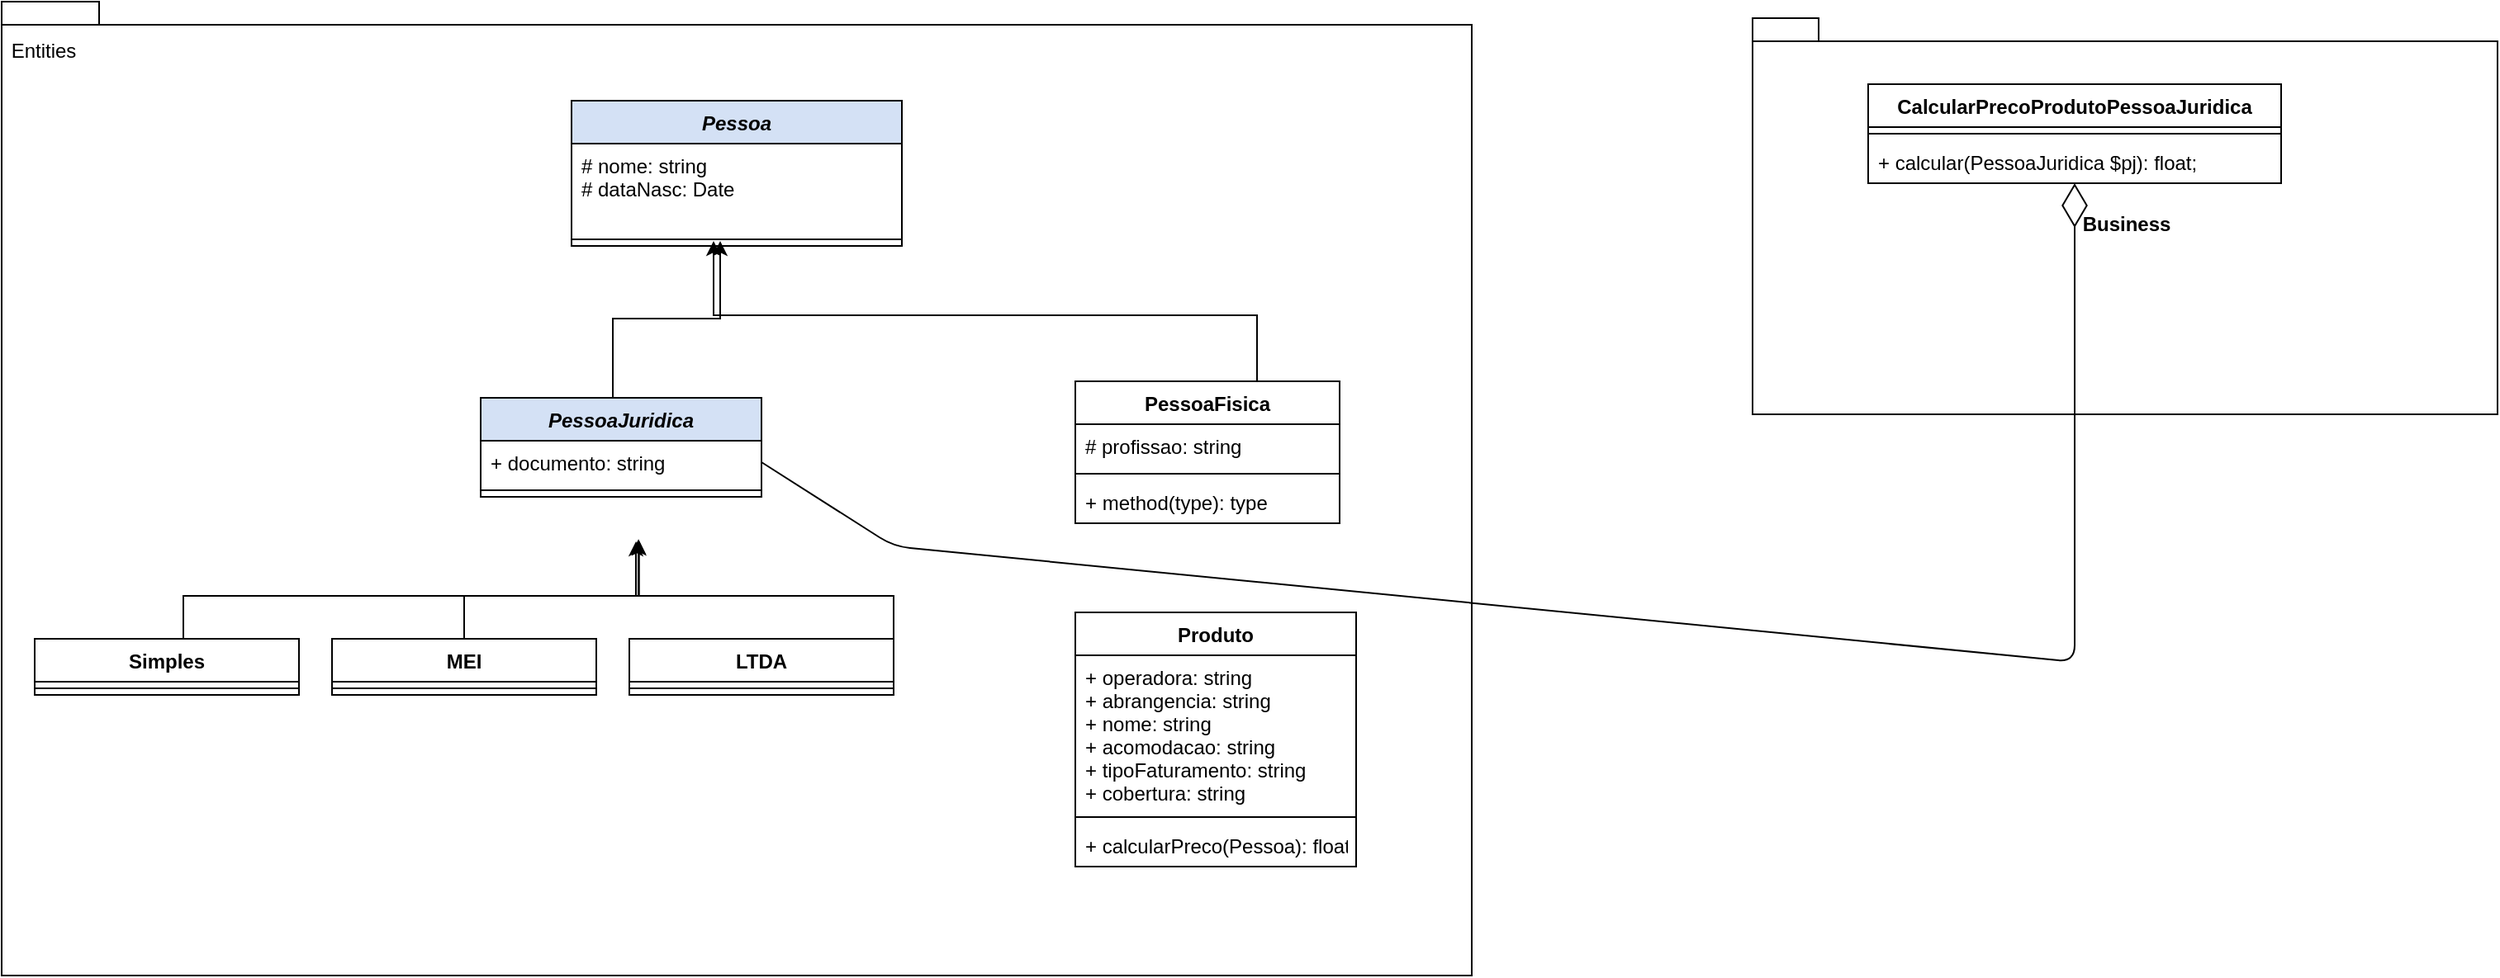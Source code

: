 <mxfile version="13.0.3" type="device"><diagram name="Page-1" id="b5b7bab2-c9e2-2cf4-8b2a-24fd1a2a6d21"><mxGraphModel dx="2454" dy="825" grid="1" gridSize="10" guides="1" tooltips="1" connect="1" arrows="1" fold="1" page="1" pageScale="1" pageWidth="827" pageHeight="1169" background="#ffffff" math="0" shadow="0"><root><mxCell id="0"/><mxCell id="1" parent="0"/><mxCell id="ACUnNYRJ-n0POt-Zi2eO-4" value="Business" style="shape=folder;fontStyle=1;spacingTop=10;tabWidth=40;tabHeight=14;tabPosition=left;html=1;" vertex="1" parent="1"><mxGeometry x="260" y="40" width="451" height="240" as="geometry"/></mxCell><mxCell id="ACUnNYRJ-n0POt-Zi2eO-1" value="" style="shape=folder;fontStyle=1;spacingTop=10;tabWidth=40;tabHeight=14;tabPosition=left;html=1;" vertex="1" parent="1"><mxGeometry x="-800" y="30" width="890" height="590" as="geometry"/></mxCell><mxCell id="AB4BwRvVu5qbRc6khVoJ-5" style="edgeStyle=orthogonalEdgeStyle;rounded=0;orthogonalLoop=1;jettySize=auto;html=1;" parent="1" edge="1"><mxGeometry relative="1" as="geometry"><mxPoint x="-369" y="175" as="targetPoint"/><Array as="points"><mxPoint x="-40" y="220"/><mxPoint x="-369" y="220"/></Array><mxPoint x="-40" y="270" as="sourcePoint"/></mxGeometry></mxCell><mxCell id="AB4BwRvVu5qbRc6khVoJ-10" style="edgeStyle=orthogonalEdgeStyle;rounded=0;orthogonalLoop=1;jettySize=auto;html=1;" parent="1" source="AB4BwRvVu5qbRc6khVoJ-6" edge="1"><mxGeometry relative="1" as="geometry"><Array as="points"><mxPoint x="-430" y="222"/><mxPoint x="-365" y="222"/></Array><mxPoint x="-365" y="175" as="targetPoint"/></mxGeometry></mxCell><mxCell id="AB4BwRvVu5qbRc6khVoJ-15" style="edgeStyle=orthogonalEdgeStyle;rounded=0;orthogonalLoop=1;jettySize=auto;html=1;entryX=0.562;entryY=0.984;entryDx=0;entryDy=0;entryPerimeter=0;" parent="1" source="AB4BwRvVu5qbRc6khVoJ-11" edge="1"><mxGeometry relative="1" as="geometry"><mxPoint x="-414.46" y="355.584" as="targetPoint"/><Array as="points"><mxPoint x="-520" y="390"/><mxPoint x="-414" y="390"/></Array></mxGeometry></mxCell><mxCell id="AB4BwRvVu5qbRc6khVoJ-20" style="edgeStyle=orthogonalEdgeStyle;rounded=0;orthogonalLoop=1;jettySize=auto;html=1;entryX=0.553;entryY=1.038;entryDx=0;entryDy=0;entryPerimeter=0;" parent="1" source="AB4BwRvVu5qbRc6khVoJ-16" edge="1"><mxGeometry relative="1" as="geometry"><mxPoint x="-415.99" y="356.988" as="targetPoint"/><Array as="points"><mxPoint x="-260" y="390"/><mxPoint x="-416" y="390"/></Array></mxGeometry></mxCell><mxCell id="AB4BwRvVu5qbRc6khVoJ-25" style="edgeStyle=orthogonalEdgeStyle;rounded=0;orthogonalLoop=1;jettySize=auto;html=1;entryX=0.564;entryY=1.02;entryDx=0;entryDy=0;entryPerimeter=0;exitX=0.5;exitY=0;exitDx=0;exitDy=0;" parent="1" source="AB4BwRvVu5qbRc6khVoJ-21" edge="1"><mxGeometry relative="1" as="geometry"><mxPoint x="-414.12" y="356.52" as="targetPoint"/><Array as="points"><mxPoint x="-690" y="390"/><mxPoint x="-414" y="390"/></Array></mxGeometry></mxCell><mxCell id="ACUnNYRJ-n0POt-Zi2eO-2" value="Entities" style="text;html=1;align=center;verticalAlign=middle;resizable=0;points=[];autosize=1;" vertex="1" parent="1"><mxGeometry x="-800" y="50" width="50" height="20" as="geometry"/></mxCell><mxCell id="AB4BwRvVu5qbRc6khVoJ-6" value="PessoaJuridica" style="swimlane;fontStyle=3;align=center;verticalAlign=top;childLayout=stackLayout;horizontal=1;startSize=26;horizontalStack=0;resizeParent=1;resizeParentMax=0;resizeLast=0;collapsible=1;marginBottom=0;fillColor=#D4E1F5;" parent="1" vertex="1"><mxGeometry x="-510" y="270" width="170" height="60" as="geometry"/></mxCell><mxCell id="AB4BwRvVu5qbRc6khVoJ-7" value="+ documento: string" style="text;strokeColor=none;fillColor=none;align=left;verticalAlign=top;spacingLeft=4;spacingRight=4;overflow=hidden;rotatable=0;points=[[0,0.5],[1,0.5]];portConstraint=eastwest;" parent="AB4BwRvVu5qbRc6khVoJ-6" vertex="1"><mxGeometry y="26" width="170" height="26" as="geometry"/></mxCell><mxCell id="AB4BwRvVu5qbRc6khVoJ-8" value="" style="line;strokeWidth=1;fillColor=none;align=left;verticalAlign=middle;spacingTop=-1;spacingLeft=3;spacingRight=3;rotatable=0;labelPosition=right;points=[];portConstraint=eastwest;" parent="AB4BwRvVu5qbRc6khVoJ-6" vertex="1"><mxGeometry y="52" width="170" height="8" as="geometry"/></mxCell><mxCell id="AB4BwRvVu5qbRc6khVoJ-11" value="MEI" style="swimlane;fontStyle=1;align=center;verticalAlign=top;childLayout=stackLayout;horizontal=1;startSize=26;horizontalStack=0;resizeParent=1;resizeParentMax=0;resizeLast=0;collapsible=1;marginBottom=0;" parent="1" vertex="1"><mxGeometry x="-600" y="416" width="160" height="34" as="geometry"/></mxCell><mxCell id="AB4BwRvVu5qbRc6khVoJ-13" value="" style="line;strokeWidth=1;fillColor=none;align=left;verticalAlign=middle;spacingTop=-1;spacingLeft=3;spacingRight=3;rotatable=0;labelPosition=right;points=[];portConstraint=eastwest;" parent="AB4BwRvVu5qbRc6khVoJ-11" vertex="1"><mxGeometry y="26" width="160" height="8" as="geometry"/></mxCell><mxCell id="AB4BwRvVu5qbRc6khVoJ-16" value="LTDA" style="swimlane;fontStyle=1;align=center;verticalAlign=top;childLayout=stackLayout;horizontal=1;startSize=26;horizontalStack=0;resizeParent=1;resizeParentMax=0;resizeLast=0;collapsible=1;marginBottom=0;" parent="1" vertex="1"><mxGeometry x="-420" y="416" width="160" height="34" as="geometry"/></mxCell><mxCell id="AB4BwRvVu5qbRc6khVoJ-18" value="" style="line;strokeWidth=1;fillColor=none;align=left;verticalAlign=middle;spacingTop=-1;spacingLeft=3;spacingRight=3;rotatable=0;labelPosition=right;points=[];portConstraint=eastwest;" parent="AB4BwRvVu5qbRc6khVoJ-16" vertex="1"><mxGeometry y="26" width="160" height="8" as="geometry"/></mxCell><mxCell id="AB4BwRvVu5qbRc6khVoJ-1" value="PessoaFisica" style="swimlane;fontStyle=1;align=center;verticalAlign=top;childLayout=stackLayout;horizontal=1;startSize=26;horizontalStack=0;resizeParent=1;resizeParentMax=0;resizeLast=0;collapsible=1;marginBottom=0;" parent="1" vertex="1"><mxGeometry x="-150" y="260" width="160" height="86" as="geometry"/></mxCell><mxCell id="AB4BwRvVu5qbRc6khVoJ-2" value="# profissao: string" style="text;strokeColor=none;fillColor=none;align=left;verticalAlign=top;spacingLeft=4;spacingRight=4;overflow=hidden;rotatable=0;points=[[0,0.5],[1,0.5]];portConstraint=eastwest;" parent="AB4BwRvVu5qbRc6khVoJ-1" vertex="1"><mxGeometry y="26" width="160" height="26" as="geometry"/></mxCell><mxCell id="AB4BwRvVu5qbRc6khVoJ-3" value="" style="line;strokeWidth=1;fillColor=none;align=left;verticalAlign=middle;spacingTop=-1;spacingLeft=3;spacingRight=3;rotatable=0;labelPosition=right;points=[];portConstraint=eastwest;" parent="AB4BwRvVu5qbRc6khVoJ-1" vertex="1"><mxGeometry y="52" width="160" height="8" as="geometry"/></mxCell><mxCell id="AB4BwRvVu5qbRc6khVoJ-4" value="+ method(type): type" style="text;strokeColor=none;fillColor=none;align=left;verticalAlign=top;spacingLeft=4;spacingRight=4;overflow=hidden;rotatable=0;points=[[0,0.5],[1,0.5]];portConstraint=eastwest;" parent="AB4BwRvVu5qbRc6khVoJ-1" vertex="1"><mxGeometry y="60" width="160" height="26" as="geometry"/></mxCell><mxCell id="AB4BwRvVu5qbRc6khVoJ-21" value="Simples" style="swimlane;fontStyle=1;align=center;verticalAlign=top;childLayout=stackLayout;horizontal=1;startSize=26;horizontalStack=0;resizeParent=1;resizeParentMax=0;resizeLast=0;collapsible=1;marginBottom=0;fillColor=#FFFFFF;" parent="1" vertex="1"><mxGeometry x="-780" y="416" width="160" height="34" as="geometry"/></mxCell><mxCell id="AB4BwRvVu5qbRc6khVoJ-23" value="" style="line;strokeWidth=1;fillColor=none;align=left;verticalAlign=middle;spacingTop=-1;spacingLeft=3;spacingRight=3;rotatable=0;labelPosition=right;points=[];portConstraint=eastwest;" parent="AB4BwRvVu5qbRc6khVoJ-21" vertex="1"><mxGeometry y="26" width="160" height="8" as="geometry"/></mxCell><mxCell id="aa9O-ramE_69EWXCTD1n-1" value="Produto" style="swimlane;fontStyle=1;align=center;verticalAlign=top;childLayout=stackLayout;horizontal=1;startSize=26;horizontalStack=0;resizeParent=1;resizeParentMax=0;resizeLast=0;collapsible=1;marginBottom=0;" parent="1" vertex="1"><mxGeometry x="-150" y="400" width="170" height="154" as="geometry"/></mxCell><mxCell id="aa9O-ramE_69EWXCTD1n-2" value="+ operadora: string&#10;+ abrangencia: string&#10;+ nome: string&#10;+ acomodacao: string&#10;+ tipoFaturamento: string&#10;+ cobertura: string" style="text;strokeColor=none;fillColor=none;align=left;verticalAlign=top;spacingLeft=4;spacingRight=4;overflow=hidden;rotatable=0;points=[[0,0.5],[1,0.5]];portConstraint=eastwest;" parent="aa9O-ramE_69EWXCTD1n-1" vertex="1"><mxGeometry y="26" width="170" height="94" as="geometry"/></mxCell><mxCell id="aa9O-ramE_69EWXCTD1n-3" value="" style="line;strokeWidth=1;fillColor=none;align=left;verticalAlign=middle;spacingTop=-1;spacingLeft=3;spacingRight=3;rotatable=0;labelPosition=right;points=[];portConstraint=eastwest;" parent="aa9O-ramE_69EWXCTD1n-1" vertex="1"><mxGeometry y="120" width="170" height="8" as="geometry"/></mxCell><mxCell id="aa9O-ramE_69EWXCTD1n-4" value="+ calcularPreco(Pessoa): float" style="text;strokeColor=none;fillColor=none;align=left;verticalAlign=top;spacingLeft=4;spacingRight=4;overflow=hidden;rotatable=0;points=[[0,0.5],[1,0.5]];portConstraint=eastwest;" parent="aa9O-ramE_69EWXCTD1n-1" vertex="1"><mxGeometry y="128" width="170" height="26" as="geometry"/></mxCell><mxCell id="AB4BwRvVu5qbRc6khVoJ-26" value="CalcularPrecoProdutoPessoaJuridica" style="swimlane;fontStyle=1;align=center;verticalAlign=top;childLayout=stackLayout;horizontal=1;startSize=26;horizontalStack=0;resizeParent=1;resizeParentMax=0;resizeLast=0;collapsible=1;marginBottom=0;fillColor=#FFFFFF;" parent="1" vertex="1"><mxGeometry x="330" y="80" width="250" height="60" as="geometry"/></mxCell><mxCell id="AB4BwRvVu5qbRc6khVoJ-28" value="" style="line;strokeWidth=1;fillColor=none;align=left;verticalAlign=middle;spacingTop=-1;spacingLeft=3;spacingRight=3;rotatable=0;labelPosition=right;points=[];portConstraint=eastwest;" parent="AB4BwRvVu5qbRc6khVoJ-26" vertex="1"><mxGeometry y="26" width="250" height="8" as="geometry"/></mxCell><mxCell id="AB4BwRvVu5qbRc6khVoJ-29" value="+ calcular(PessoaJuridica $pj): float;" style="text;strokeColor=none;fillColor=none;align=left;verticalAlign=top;spacingLeft=4;spacingRight=4;overflow=hidden;rotatable=0;points=[[0,0.5],[1,0.5]];portConstraint=eastwest;" parent="AB4BwRvVu5qbRc6khVoJ-26" vertex="1"><mxGeometry y="34" width="250" height="26" as="geometry"/></mxCell><mxCell id="ACUnNYRJ-n0POt-Zi2eO-7" value="" style="endArrow=diamondThin;endFill=0;endSize=24;html=1;exitX=1;exitY=0.5;exitDx=0;exitDy=0;" edge="1" parent="1" source="AB4BwRvVu5qbRc6khVoJ-7" target="AB4BwRvVu5qbRc6khVoJ-29"><mxGeometry width="160" relative="1" as="geometry"><mxPoint x="-140" y="370" as="sourcePoint"/><mxPoint x="20" y="370" as="targetPoint"/><Array as="points"><mxPoint x="-260" y="360"/><mxPoint x="455" y="430"/></Array></mxGeometry></mxCell><mxCell id="tX_abB9bdOELt6pETUXw-1" value="Pessoa" style="swimlane;fontStyle=3;align=center;verticalAlign=top;childLayout=stackLayout;horizontal=1;startSize=26;horizontalStack=0;resizeParent=1;resizeParentMax=0;resizeLast=0;collapsible=1;marginBottom=0;fillColor=#D4E1F5;" parent="1" vertex="1"><mxGeometry x="-455" y="90" width="200" height="88" as="geometry"/></mxCell><mxCell id="tX_abB9bdOELt6pETUXw-2" value="# nome: string&#10;# dataNasc: Date&#10;" style="text;strokeColor=none;fillColor=none;align=left;verticalAlign=top;spacingLeft=4;spacingRight=4;overflow=hidden;rotatable=0;points=[[0,0.5],[1,0.5]];portConstraint=eastwest;" parent="tX_abB9bdOELt6pETUXw-1" vertex="1"><mxGeometry y="26" width="200" height="54" as="geometry"/></mxCell><mxCell id="tX_abB9bdOELt6pETUXw-3" value="" style="line;strokeWidth=1;fillColor=none;align=left;verticalAlign=middle;spacingTop=-1;spacingLeft=3;spacingRight=3;rotatable=0;labelPosition=right;points=[];portConstraint=eastwest;" parent="tX_abB9bdOELt6pETUXw-1" vertex="1"><mxGeometry y="80" width="200" height="8" as="geometry"/></mxCell></root></mxGraphModel></diagram></mxfile>